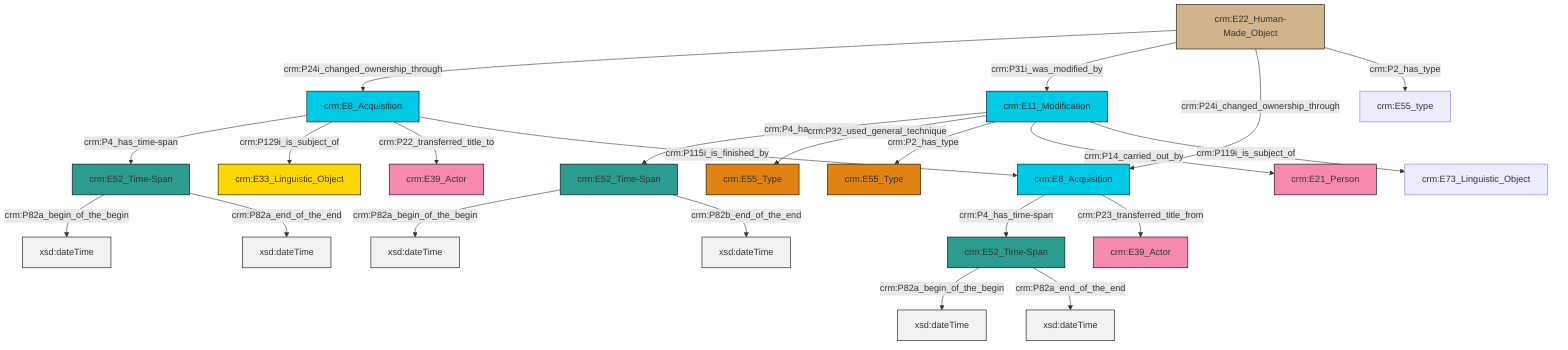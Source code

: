 graph TD
classDef Literal fill:#f2f2f2,stroke:#000000;
classDef CRM_Entity fill:#FFFFFF,stroke:#000000;
classDef Temporal_Entity fill:#00C9E6, stroke:#000000;
classDef Type fill:#E18312, stroke:#000000;
classDef Time-Span fill:#2C9C91, stroke:#000000;
classDef Appellation fill:#FFEB7F, stroke:#000000;
classDef Place fill:#008836, stroke:#000000;
classDef Persistent_Item fill:#B266B2, stroke:#000000;
classDef Conceptual_Object fill:#FFD700, stroke:#000000;
classDef Physical_Thing fill:#D2B48C, stroke:#000000;
classDef Actor fill:#f58aad, stroke:#000000;
classDef PC_Classes fill:#4ce600, stroke:#000000;
classDef Multi fill:#cccccc,stroke:#000000;

0["crm:E11_Modification"]:::Temporal_Entity -->|crm:P4_has_time-span| 2["crm:E52_Time-Span"]:::Time-Span
0["crm:E11_Modification"]:::Temporal_Entity -->|crm:P32_used_general_technique| 3["crm:E55_Type"]:::Type
4["crm:E8_Acquisition"]:::Temporal_Entity -->|crm:P4_has_time-span| 5["crm:E52_Time-Span"]:::Time-Span
0["crm:E11_Modification"]:::Temporal_Entity -->|crm:P2_has_type| 7["crm:E55_Type"]:::Type
0["crm:E11_Modification"]:::Temporal_Entity -->|crm:P14_carried_out_by| 8["crm:E21_Person"]:::Actor
9["crm:E8_Acquisition"]:::Temporal_Entity -->|crm:P4_has_time-span| 10["crm:E52_Time-Span"]:::Time-Span
10["crm:E52_Time-Span"]:::Time-Span -->|crm:P82a_begin_of_the_begin| 13[xsd:dateTime]:::Literal
16["crm:E22_Human-Made_Object"]:::Physical_Thing -->|crm:P24i_changed_ownership_through| 4["crm:E8_Acquisition"]:::Temporal_Entity
4["crm:E8_Acquisition"]:::Temporal_Entity -->|crm:P129i_is_subject_of| 17["crm:E33_Linguistic_Object"]:::Conceptual_Object
5["crm:E52_Time-Span"]:::Time-Span -->|crm:P82a_begin_of_the_begin| 19[xsd:dateTime]:::Literal
4["crm:E8_Acquisition"]:::Temporal_Entity -->|crm:P22_transferred_title_to| 22["crm:E39_Actor"]:::Actor
5["crm:E52_Time-Span"]:::Time-Span -->|crm:P82a_end_of_the_end| 24[xsd:dateTime]:::Literal
2["crm:E52_Time-Span"]:::Time-Span -->|crm:P82a_begin_of_the_begin| 26[xsd:dateTime]:::Literal
0["crm:E11_Modification"]:::Temporal_Entity -->|crm:P119i_is_subject_of| 14["crm:E73_Linguistic_Object"]:::Default
10["crm:E52_Time-Span"]:::Time-Span -->|crm:P82a_end_of_the_end| 29[xsd:dateTime]:::Literal
16["crm:E22_Human-Made_Object"]:::Physical_Thing -->|crm:P31i_was_modified_by| 0["crm:E11_Modification"]:::Temporal_Entity
2["crm:E52_Time-Span"]:::Time-Span -->|crm:P82b_end_of_the_end| 34[xsd:dateTime]:::Literal
4["crm:E8_Acquisition"]:::Temporal_Entity -->|crm:P115i_is_finished_by| 9["crm:E8_Acquisition"]:::Temporal_Entity
16["crm:E22_Human-Made_Object"]:::Physical_Thing -->|crm:P24i_changed_ownership_through| 9["crm:E8_Acquisition"]:::Temporal_Entity
9["crm:E8_Acquisition"]:::Temporal_Entity -->|crm:P23_transferred_title_from| 11["crm:E39_Actor"]:::Actor
16["crm:E22_Human-Made_Object"]:::Physical_Thing -->|crm:P2_has_type| 31["crm:E55_type"]:::Default
